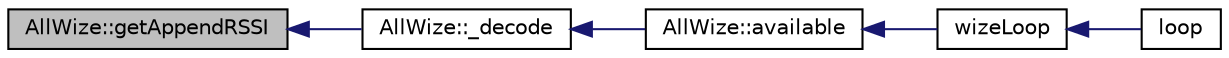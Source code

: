 digraph "AllWize::getAppendRSSI"
{
  edge [fontname="Helvetica",fontsize="10",labelfontname="Helvetica",labelfontsize="10"];
  node [fontname="Helvetica",fontsize="10",shape=record];
  rankdir="LR";
  Node820 [label="AllWize::getAppendRSSI",height=0.2,width=0.4,color="black", fillcolor="grey75", style="filled", fontcolor="black"];
  Node820 -> Node821 [dir="back",color="midnightblue",fontsize="10",style="solid",fontname="Helvetica"];
  Node821 [label="AllWize::_decode",height=0.2,width=0.4,color="black", fillcolor="white", style="filled",URL="$classAllWize.html#a496979330409adb0e7241f763e4a4b16",tooltip="Decodes the current RX buffer contents. "];
  Node821 -> Node822 [dir="back",color="midnightblue",fontsize="10",style="solid",fontname="Helvetica"];
  Node822 [label="AllWize::available",height=0.2,width=0.4,color="black", fillcolor="white", style="filled",URL="$classAllWize.html#ae75c391473baf8107cae11f2134b7316",tooltip="Returns true if a new message has been received and decoded This method has to be called in the main ..."];
  Node822 -> Node823 [dir="back",color="midnightblue",fontsize="10",style="solid",fontname="Helvetica"];
  Node823 [label="wizeLoop",height=0.2,width=0.4,color="black", fillcolor="white", style="filled",URL="$wize_8h.html#af9253c855c25f3da04c29b2dbcda1ebd"];
  Node823 -> Node824 [dir="back",color="midnightblue",fontsize="10",style="solid",fontname="Helvetica"];
  Node824 [label="loop",height=0.2,width=0.4,color="black", fillcolor="white", style="filled",URL="$main_8cpp.html#afe461d27b9c48d5921c00d521181f12f"];
}
